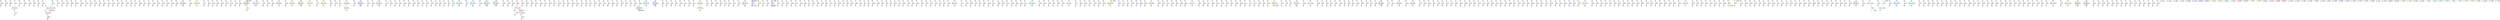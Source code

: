 digraph {
nodesep = 0.5;
node [shape = circle, label = "", height = 0.3];
"0" [style = "filled", fillcolor = "grey"];
"1" [style = "filled", fillcolor = "grey"];
"2" [style = "filled", fillcolor = "grey"];
"3" [style = "filled", fillcolor = "grey"];
"4" [style = "filled", fillcolor = "grey"];
"5" [style = "filled", fillcolor = "grey"];
"6" [style = "filled", fillcolor = "grey"];
"7" [style = "filled", fillcolor = "grey"];
"8" [style = "filled", fillcolor = "grey"];
"9" [style = "filled", fillcolor = "grey"];
"10" [style = "filled", fillcolor = "grey"];
"11" [style = "filled", fillcolor = "grey"];
"12" [style = "filled", fillcolor = "grey"];
"13" [style = "filled", fillcolor = "grey"];
"14" [style = "filled", fillcolor = "grey"];
"15" [style = "filled", fillcolor = "grey"];
"16" [style = "filled", fillcolor = "grey"];
"17" [style = "filled", fillcolor = "grey"];
"18" [style = "filled", fillcolor = "grey"];
"19" [style = "filled", fillcolor = "grey"];
"20" [style = "filled", fillcolor = "grey"];
"21" [style = "filled", fillcolor = "grey"];
"22" [style = "filled", fillcolor = "grey"];
"23" [style = "filled", fillcolor = "grey"];
"24" [style = "filled", fillcolor = "grey"];
"25" [style = "filled", fillcolor = "grey"];
"26" [style = "filled", fillcolor = "grey"];
"27" [style = "filled", fillcolor = "grey"];
"28" [style = "filled", fillcolor = "grey"];
"29" [style = "filled", fillcolor = "grey"];
"30" [style = "filled", fillcolor = "grey"];
"31" [style = "filled", fillcolor = "grey"];
"32" [style = "filled", fillcolor = "grey"];
"33" [style = "filled", fillcolor = "grey"];
"34" [style = "filled", fillcolor = "grey"];
"35" [style = "filled", fillcolor = "grey"];
"36" [style = "filled", fillcolor = "grey"];
"37" [style = "filled", fillcolor = "grey"];
"38" [style = "filled", fillcolor = "grey"];
"39" [style = "filled", fillcolor = "grey"];
"40" [style = "filled", fillcolor = "grey"];
"41" [style = "filled", fillcolor = "grey"];
"42" [style = "filled", fillcolor = "grey"];
"43" [style = "filled", fillcolor = "grey"];
"44" [style = "filled", fillcolor = "grey"];
"45" [style = "filled", fillcolor = "grey"];
"46" [style = "filled", fillcolor = "grey"];
"47" [style = "filled", fillcolor = "grey"];
"48" [style = "filled", fillcolor = "grey"];
"49" [style = "filled", fillcolor = "grey"];
"50" [style = "filled", fillcolor = "grey"];
"51" [style = "filled", fillcolor = "grey"];
"52" [style = "filled", fillcolor = "grey"];
"53" [style = "filled", fillcolor = "grey"];
"54" [style = "filled", fillcolor = "grey"];
"55" [style = "filled", fillcolor = "grey"];
"56" [style = "filled", fillcolor = "grey"];
"57" [style = "filled", fillcolor = "grey"];
"58" [style = "filled", fillcolor = "grey"];
"59" [style = "filled", fillcolor = "grey"];
"60" [style = "filled", fillcolor = "grey"];
"61" [style = "filled", fillcolor = "grey"];
"62" [style = "filled", fillcolor = "grey"];
"63" [style = "filled", fillcolor = "grey"];
"64" [style = "filled", fillcolor = "grey"];
"65" [style = "filled", fillcolor = "grey"];
"66" [style = "filled", fillcolor = "grey"];
"67" [style = "filled", fillcolor = "grey"];
"68" [style = "filled", fillcolor = "grey"];
"69" [style = "filled", fillcolor = "grey"];
"70" [style = "filled", fillcolor = "grey"];
"71" [style = "filled", fillcolor = "grey"];
"72" [style = "filled", fillcolor = "grey"];
"73" [style = "filled", fillcolor = "grey"];
"74" [style = "filled", fillcolor = "grey"];
"75" [style = "filled", fillcolor = "grey"];
"76" [style = "filled", fillcolor = "grey"];
"77" [style = "filled", fillcolor = "grey"];
"78" [style = "filled", fillcolor = "grey"];
"79" [style = "filled", fillcolor = "grey"];
"80" [style = "filled", fillcolor = "grey"];
"81" [style = "filled", fillcolor = "grey"];
"82" [style = "filled", fillcolor = "grey"];
"83" [style = "filled", fillcolor = "grey"];
"84" [style = "filled", fillcolor = "grey"];
"85" [style = "filled", fillcolor = "grey"];
"86" [style = "filled", fillcolor = "grey"];
"87" [style = "filled", fillcolor = "grey"];
"88" [style = "filled", fillcolor = "grey"];
"89" [style = "filled", fillcolor = "grey"];
"90" [style = "filled", fillcolor = "grey"];
"91" [style = "filled", fillcolor = "grey"];
"92" [style = "filled", fillcolor = "grey"];
"93" [style = "filled", fillcolor = "grey"];
"94" [style = "filled", fillcolor = "grey"];
"95" [style = "filled", fillcolor = "grey"];
"96" [style = "filled", fillcolor = "grey"];
"97" [style = "filled", fillcolor = "grey"];
"98" [style = "filled", fillcolor = "grey"];
"99" [style = "filled", fillcolor = "grey"];
"100" [style = "filled", fillcolor = "grey"];
"101" [style = "filled", fillcolor = "grey"];
"102" [style = "filled", fillcolor = "grey"];
"103" [style = "filled", fillcolor = "grey"];
"104" [style = "filled", fillcolor = "grey"];
"105" [style = "filled", fillcolor = "grey"];
"106" [style = "filled", fillcolor = "grey"];
"107" [style = "filled", fillcolor = "grey"];
"108" [style = "filled", fillcolor = "grey"];
"109" [style = "filled", fillcolor = "grey"];
"110" [style = "filled", fillcolor = "grey"];
"111" [style = "filled", fillcolor = "grey"];
"112" [style = "filled", fillcolor = "grey"];
"113" [style = "filled", fillcolor = "grey"];
"114" [style = "filled", fillcolor = "grey"];
"115" [style = "filled", fillcolor = "grey"];
"116" [style = "filled", fillcolor = "grey"];
"117" [style = "filled", fillcolor = "grey"];
"118" [style = "filled", fillcolor = "grey"];
"119" [style = "filled", fillcolor = "grey"];
"120" [style = "filled", fillcolor = "grey"];
"121" [style = "filled", fillcolor = "grey"];
"122" [style = "filled", fillcolor = "grey"];
"123" [style = "filled", fillcolor = "grey"];
"124" [style = "filled", fillcolor = "grey"];
"125" [style = "filled", fillcolor = "grey"];
"126" [style = "filled", fillcolor = "grey"];
"127" [style = "filled", fillcolor = "grey"];
"128" [style = "filled", fillcolor = "grey"];
"129" [style = "filled", fillcolor = "grey"];
"130" [style = "filled", fillcolor = "grey"];
"131" [style = "filled", fillcolor = "grey"];
"132" [style = "filled", fillcolor = "grey"];
"133" [style = "filled", fillcolor = "grey"];
"134" [style = "filled", fillcolor = "grey"];
"135" [style = "filled", fillcolor = "grey"];
"136" [style = "filled", fillcolor = "grey"];
"137" [style = "filled", fillcolor = "grey"];
"138" [style = "filled", fillcolor = "grey"];
"139" [style = "filled", fillcolor = "grey"];
"140" [style = "filled", fillcolor = "grey"];
"141" [style = "filled", fillcolor = "grey"];
"142" [style = "filled", fillcolor = "grey"];
"143" [style = "filled", fillcolor = "grey"];
"144" [style = "filled", fillcolor = "grey"];
"145" [style = "filled", fillcolor = "grey"];
"146" [style = "filled", fillcolor = "grey"];
"147" [style = "filled", fillcolor = "grey"];
"148" [style = "filled", fillcolor = "grey"];
"149" [style = "filled", fillcolor = "grey"];
"150" [style = "filled", fillcolor = "grey"];
"151" [style = "filled", fillcolor = "grey"];
"152" [style = "filled", fillcolor = "grey"];
"153" [style = "filled", fillcolor = "grey"];
"154" [style = "filled", fillcolor = "grey"];
"155" [style = "filled", fillcolor = "grey"];
"156" [style = "filled", fillcolor = "grey"];
"157" [style = "filled", fillcolor = "grey"];
"158" [style = "filled", fillcolor = "grey"];
"159" [style = "filled", fillcolor = "grey"];
"160" [style = "filled", fillcolor = "grey"];
"161" [style = "filled", fillcolor = "grey"];
"162" [style = "filled", fillcolor = "grey"];
"163" [style = "filled", fillcolor = "grey"];
"164" [style = "filled", fillcolor = "grey"];
"165" [style = "filled", fillcolor = "grey"];
"166" [style = "filled", fillcolor = "grey"];
"167" [style = "filled", fillcolor = "grey"];
"168" [style = "filled", fillcolor = "grey"];
"169" [style = "filled", fillcolor = "grey"];
"170" [style = "filled", fillcolor = "grey"];
"171" [style = "filled", fillcolor = "grey"];
"172" [style = "filled", fillcolor = "grey"];
"173" [style = "filled", fillcolor = "grey"];
"174" [style = "filled", fillcolor = "grey"];
"175" [style = "filled", fillcolor = "grey"];
"176" [style = "filled", fillcolor = "grey"];
"177" [style = "filled", fillcolor = "grey"];
"178" [style = "filled", fillcolor = "grey"];
"179" [style = "filled", fillcolor = "grey"];
"180" [style = "filled", fillcolor = "grey"];
"181" [style = "filled", fillcolor = "grey"];
"182" [style = "filled", fillcolor = "grey"];
"183" [style = "filled", fillcolor = "grey"];
"184" [style = "filled", fillcolor = "grey"];
"185" [style = "filled", fillcolor = "grey"];
"186" [style = "filled", fillcolor = "grey"];
"187" [style = "filled", fillcolor = "grey"];
"188" [style = "filled", fillcolor = "grey"];
"189" [style = "filled", fillcolor = "grey"];
"190" [style = "filled", fillcolor = "grey"];
"191" [style = "filled", fillcolor = "grey"];
"192" [style = "filled", fillcolor = "grey"];
"193" [style = "filled", fillcolor = "grey"];
"194" [style = "filled", fillcolor = "grey"];
"195" [style = "filled", fillcolor = "grey"];
"196" [style = "filled", fillcolor = "grey"];
"197" [style = "filled", fillcolor = "grey"];
"198" [style = "filled", fillcolor = "grey"];
"199" [style = "filled", fillcolor = "grey"];
"200" [style = "filled", fillcolor = "grey"];
"201" [style = "filled", fillcolor = "grey"];
"202" [style = "filled", fillcolor = "grey"];
"203" [style = "filled", fillcolor = "grey"];
"204" [style = "filled", fillcolor = "grey"];
"205" [style = "filled", fillcolor = "grey"];
"206" [style = "filled", fillcolor = "grey"];
"207" [style = "filled", fillcolor = "grey"];
"208" [style = "filled", fillcolor = "grey"];
"209" [style = "filled", fillcolor = "grey"];
"210" [style = "filled", fillcolor = "grey"];
"211" [style = "filled", fillcolor = "grey"];
"212" [style = "filled", fillcolor = "grey"];
"213" [style = "filled", fillcolor = "grey"];
"214" [style = "filled", fillcolor = "grey"];
"215" [style = "filled", fillcolor = "grey"];
"216" [style = "filled", fillcolor = "grey"];
"217" [style = "filled", fillcolor = "grey"];
"218" [style = "filled", fillcolor = "grey"];
"219" [style = "filled", fillcolor = "grey"];
"220" [style = "filled", fillcolor = "grey"];
"221" [style = "filled", fillcolor = "grey"];
"222" [style = "filled", fillcolor = "grey"];
"223" [style = "filled", fillcolor = "grey"];
"224" [style = "filled", fillcolor = "grey"];
"225" [style = "filled", fillcolor = "grey"];
"226" [style = "filled", fillcolor = "grey"];
"227" [style = "filled", fillcolor = "grey"];
"228" [style = "filled", fillcolor = "grey"];
"229" [style = "filled", fillcolor = "grey"];
"230" [style = "filled", fillcolor = "grey"];
"231" [style = "filled", fillcolor = "grey"];
"232" [style = "filled", fillcolor = "grey"];
"233" [style = "filled", fillcolor = "grey"];
"234" [style = "filled", fillcolor = "grey"];
"235" [style = "filled", fillcolor = "grey"];
"236" [style = "filled", fillcolor = "grey"];
"237" [style = "filled", fillcolor = "grey"];
"238" [style = "filled", fillcolor = "grey"];
"239" [style = "filled", fillcolor = "grey"];
"240" [style = "filled", fillcolor = "grey"];
"241" [style = "filled", fillcolor = "grey"];
"242" [style = "filled", fillcolor = "grey"];
"243" [style = "filled", fillcolor = "grey"];
"244" [style = "filled", fillcolor = "grey"];
"245" [style = "filled", fillcolor = "grey"];
"246" [style = "filled", fillcolor = "grey"];
"247" [style = "filled", fillcolor = "grey"];
"248" [style = "filled", fillcolor = "grey"];
"249" [style = "filled", fillcolor = "grey"];
"250" [style = "filled", fillcolor = "grey"];
"251" [style = "filled", fillcolor = "grey"];
"252" [style = "filled", fillcolor = "grey"];
"253" [style = "filled", fillcolor = "grey"];
"254" [style = "filled", fillcolor = "grey"];
"255" [style = "filled", fillcolor = "grey"];
"256" [style = "filled", fillcolor = "grey"];
"257" [style = "filled", fillcolor = "grey"];
"258" [style = "filled", fillcolor = "grey"];
"259" [style = "filled", fillcolor = "grey"];
"260" [style = "filled", fillcolor = "grey"];
"261" [style = "filled", fillcolor = "grey"];
"262" [style = "filled", fillcolor = "grey"];
"263" [style = "filled", fillcolor = "grey"];
"264" [style = "filled", fillcolor = "grey"];
"265" [style = "filled", fillcolor = "grey"];
"266" [style = "filled", fillcolor = "grey"];
"267" [style = "filled", fillcolor = "grey"];
"268" [style = "filled", fillcolor = "grey"];
"269" [style = "filled", fillcolor = "grey"];
"270" [style = "filled", fillcolor = "grey"];
"271" [style = "filled", fillcolor = "grey"];
"272" [style = "filled", fillcolor = "grey"];
"273" [style = "filled", fillcolor = "grey"];
"274" [style = "filled", fillcolor = "grey"];
"275" [style = "filled", fillcolor = "grey"];
"276" [style = "filled", fillcolor = "grey"];
"277" [style = "filled", fillcolor = "grey"];
"278" [style = "filled", fillcolor = "grey"];
"279" [style = "filled", fillcolor = "grey"];
"280" [style = "filled", fillcolor = "grey"];
"281" [style = "filled", fillcolor = "grey"];
"282" [style = "filled", fillcolor = "grey"];
"283" [style = "filled", fillcolor = "grey"];
"284" [style = "filled", fillcolor = "grey"];
"285" [style = "filled", fillcolor = "grey"];
"286" [style = "filled", fillcolor = "grey"];
"287" [style = "filled", fillcolor = "grey"];
"288" [style = "filled", fillcolor = "grey"];
"289" [style = "filled", fillcolor = "grey"];
"290" [style = "filled", fillcolor = "grey"];
"291" [style = "filled", fillcolor = "grey"];
"292" [style = "filled", fillcolor = "grey"];
"293" [style = "filled", fillcolor = "grey"];
"294" [style = "filled", fillcolor = "grey"];
"295" [style = "filled", fillcolor = "grey"];
"296" [style = "filled", fillcolor = "grey"];
"297" [style = "filled", fillcolor = "grey"];
"298" [style = "filled", fillcolor = "grey"];
"299" [style = "filled", fillcolor = "grey"];
"300" [style = "filled", fillcolor = "grey"];
"301" [style = "filled", fillcolor = "grey"];
"302" [style = "filled", fillcolor = "grey"];
"303" [style = "filled", fillcolor = "grey"];
"304" [style = "filled", fillcolor = "grey"];
"305" [style = "filled", fillcolor = "grey"];
"306" [style = "filled", fillcolor = "grey"];
"307" [style = "filled", fillcolor = "grey"];
"308" [style = "filled", fillcolor = "grey"];
"309" [style = "filled", fillcolor = "grey"];
"310" [style = "filled", fillcolor = "grey"];
"311" [style = "filled", fillcolor = "grey"];
"312" [style = "filled", fillcolor = "grey"];
"313" [style = "filled", fillcolor = "grey"];
"314" [style = "filled", fillcolor = "grey"];
"315" [style = "filled", fillcolor = "grey"];
"316" [style = "filled", fillcolor = "grey"];
"317" [style = "filled", fillcolor = "grey"];
"318" [style = "filled", fillcolor = "grey"];
"319" [style = "filled", fillcolor = "grey"];
"320" [style = "filled", fillcolor = "grey"];
"321" [style = "filled", fillcolor = "grey"];
"322" [style = "filled", fillcolor = "grey"];
"323" [style = "filled", fillcolor = "grey"];
"324" [style = "filled", fillcolor = "grey"];
"325" [style = "filled", fillcolor = "grey"];
"326" [style = "filled", fillcolor = "grey"];
"327" [style = "filled", fillcolor = "grey"];
"328" [style = "filled", fillcolor = "grey"];
"329" [style = "filled", fillcolor = "grey"];
"330" [style = "filled", fillcolor = "grey"];
"331" [style = "filled", fillcolor = "grey"];
"332" [style = "filled", fillcolor = "grey"];
"333" [style = "filled", fillcolor = "grey"];
"334" [style = "filled", fillcolor = "grey"];
"335" [style = "filled", fillcolor = "grey"];
"336" [style = "filled", fillcolor = "grey"];
"337" [style = "filled", fillcolor = "grey"];
"338" [style = "filled", fillcolor = "grey"];
"339" [style = "filled", fillcolor = "grey"];
"340" [style = "filled", fillcolor = "grey"];
"341" [style = "filled", fillcolor = "grey"];
"342" [style = "filled", fillcolor = "grey"];
"343" [style = "filled", fillcolor = "grey"];
"344" [style = "filled", fillcolor = "grey"];
"345" [style = "filled", fillcolor = "grey"];
"346" [style = "filled", fillcolor = "grey"];
"347" [style = "filled", fillcolor = "grey"];
"348" [style = "filled", fillcolor = "grey"];
"349" [style = "filled", fillcolor = "grey"];
"350" [style = "filled", fillcolor = "grey"];
"351" [style = "filled", fillcolor = "grey"];
"352" [style = "filled", fillcolor = "grey"];
"353" [style = "filled", fillcolor = "grey"];
"354" [style = "filled", fillcolor = "grey"];
"355" [style = "filled", fillcolor = "grey"];
"356" [style = "filled", fillcolor = "grey"];
"357" [style = "filled", fillcolor = "grey"];
"358" [style = "filled", fillcolor = "grey"];
"359" [style = "filled", fillcolor = "grey"];
"360" [style = "filled", fillcolor = "grey"];
"361" [style = "filled", fillcolor = "grey"];
"362" [style = "filled", fillcolor = "grey"];
"363" [style = "filled", fillcolor = "grey"];
"364" [style = "filled", fillcolor = "grey"];
"365" [style = "filled", fillcolor = "grey"];
"366" [style = "filled", fillcolor = "grey"];
"367" [style = "filled", fillcolor = "grey"];
"368" [style = "filled", fillcolor = "grey"];
"369" [style = "filled", fillcolor = "grey"];
"370" [style = "filled", fillcolor = "grey"];
"371" [style = "filled", fillcolor = "grey"];
"372" [style = "filled", fillcolor = "grey"];
"373" [style = "filled", fillcolor = "grey"];
"374" [style = "filled", fillcolor = "grey"];
"375" [style = "filled", fillcolor = "grey"];
"376" [style = "filled", fillcolor = "grey"];
"377" [style = "filled", fillcolor = "grey"];
"378" [style = "filled", fillcolor = "grey"];
"379" [style = "filled", fillcolor = "grey"];
"380" [style = "filled", fillcolor = "grey"];
"381" [style = "filled", fillcolor = "grey"];
"382" [style = "filled", fillcolor = "grey"];
"383" [style = "filled", fillcolor = "grey"];
"384" [style = "filled", fillcolor = "grey"];
"385" [style = "filled", fillcolor = "grey"];
"386" [style = "filled", fillcolor = "grey"];
"387" [style = "filled", fillcolor = "grey"];
"388" [style = "filled", fillcolor = "grey"];
"389" [style = "filled", fillcolor = "grey"];
"390" [style = "filled", fillcolor = "grey"];
"391" [style = "filled", fillcolor = "grey"];
"392" [style = "filled", fillcolor = "grey"];
"393" [style = "filled", fillcolor = "grey"];
"394" [style = "filled", fillcolor = "grey"];
"395" [style = "filled", fillcolor = "grey"];
"396" [style = "filled", fillcolor = "grey"];
"397" [style = "filled", fillcolor = "grey"];
"398" [style = "filled", fillcolor = "grey"];
"399" [style = "filled", fillcolor = "grey"];
"400" [style = "filled", fillcolor = "grey"];
"401" [style = "filled", fillcolor = "grey"];
"402" [style = "filled", fillcolor = "grey"];
"403" [style = "filled", fillcolor = "grey"];
"404" [style = "filled", fillcolor = "grey"];
"405" [style = "filled", fillcolor = "grey"];
"406" [style = "filled", fillcolor = "grey"];
"407" [style = "filled", fillcolor = "grey"];
"408" [style = "filled", fillcolor = "grey"];
"409" [style = "filled", fillcolor = "grey"];
"410" [style = "filled", fillcolor = "grey"];
"411" [style = "filled", fillcolor = "grey"];
"412" [style = "filled", fillcolor = "grey"];
"413" [style = "filled", fillcolor = "grey"];
"414" [style = "filled", fillcolor = "grey"];
"415" [style = "filled", fillcolor = "grey"];
"416" [style = "filled", fillcolor = "grey"];
"417" [style = "filled", fillcolor = "grey"];
"418" [style = "filled", fillcolor = "grey"];
"419" [style = "filled", fillcolor = "grey"];
"420" [style = "filled", fillcolor = "grey"];
"421" [style = "filled", fillcolor = "grey"];
"422" [style = "filled", fillcolor = "grey"];
"423" [style = "filled", fillcolor = "grey"];
"424" [style = "filled", fillcolor = "grey"];
"425" [style = "filled", fillcolor = "grey"];
"426" [style = "filled", fillcolor = "grey"];
"427" [style = "filled", fillcolor = "grey"];
"428" [style = "filled", fillcolor = "grey"];
"429" [style = "filled", fillcolor = "grey"];
"430" [style = "filled", fillcolor = "grey"];
"431" [style = "filled", fillcolor = "grey"];
"432" [style = "filled", fillcolor = "grey"];
"433" [style = "filled", fillcolor = "grey"];
"434" [style = "filled", fillcolor = "grey"];
"435" [style = "filled", fillcolor = "grey"];
"436" [style = "filled", fillcolor = "grey"];
"437" [style = "filled", fillcolor = "grey"];
"438" [style = "filled", fillcolor = "grey"];
"439" [style = "filled", fillcolor = "grey"];
"440" [style = "filled", fillcolor = "grey"];
"441" [style = "filled", fillcolor = "grey"];
"442" [style = "filled", fillcolor = "grey"];
"443" [style = "filled", fillcolor = "grey"];
"444" [style = "filled", fillcolor = "grey"];
"445" [style = "filled", fillcolor = "grey"];
"446" [style = "filled", fillcolor = "grey"];
"447" [style = "filled", fillcolor = "grey"];
"448" [style = "filled", fillcolor = "grey"];
"449" [style = "filled", fillcolor = "grey"];
"450" [style = "filled", fillcolor = "grey"];
"451" [style = "filled", fillcolor = "grey"];
"452" [style = "filled", fillcolor = "grey"];
"453" [style = "filled", fillcolor = "grey"];
"454" [style = "filled", fillcolor = "grey"];
"455" [style = "filled", fillcolor = "grey"];
"456" [style = "filled", fillcolor = "grey"];
"457" [style = "filled", fillcolor = "grey"];
"458" [style = "filled", fillcolor = "grey"];
"459" [style = "filled", fillcolor = "grey"];
"460" [style = "filled", fillcolor = "grey"];
"461" [style = "filled", fillcolor = "grey"];
"462" [style = "filled", fillcolor = "grey"];
"463" [style = "filled", fillcolor = "grey"];
"464" [style = "filled", fillcolor = "grey"];
"465" [style = "filled", fillcolor = "grey"];
"466" [style = "filled", fillcolor = "grey"];
"467" [style = "filled", fillcolor = "grey"];
"468" [style = "filled", fillcolor = "grey"];
"469" [style = "filled", fillcolor = "grey"];
"470" [style = "filled", fillcolor = "grey"];
"471" [style = "filled", fillcolor = "grey"];
"472" [style = "filled", fillcolor = "grey"];
"473" [style = "filled", fillcolor = "grey"];
"474" [style = "filled", fillcolor = "grey"];
"475" [style = "filled", fillcolor = "grey"];
"476" [style = "filled", fillcolor = "grey"];
"477" [style = "filled", fillcolor = "grey"];
"478" [style = "filled", fillcolor = "grey"];
"479" [style = "filled", fillcolor = "grey"];
"480" [style = "filled", fillcolor = "grey"];
"481" [style = "filled", fillcolor = "grey"];
"482" [style = "filled", fillcolor = "grey"];
"483" [style = "filled", fillcolor = "grey"];
"484" [style = "filled", fillcolor = "grey"];
"485" [style = "filled", fillcolor = "grey"];
"486" [style = "filled", fillcolor = "grey"];
"487" [style = "filled", fillcolor = "grey"];
"488" [style = "filled", fillcolor = "grey"];
"489" [style = "filled", fillcolor = "grey"];
"490" [style = "filled", fillcolor = "grey"];
"491" [style = "filled", fillcolor = "grey"];
"492" [style = "filled", fillcolor = "grey"];
"493" [style = "filled", fillcolor = "grey"];
"494" [style = "filled", fillcolor = "grey"];
"495" [style = "filled", fillcolor = "grey"];
"496" [style = "filled", fillcolor = "grey"];
"497" [style = "filled", fillcolor = "grey"];
"498" [style = "filled", fillcolor = "grey"];
"499" [style = "filled", fillcolor = "grey"];
"500" [style = "filled", fillcolor = "grey"];
"501" [style = "filled", fillcolor = "grey"];
"502" [style = "filled", fillcolor = "grey"];
"503" [style = "filled", fillcolor = "grey"];
"504" [style = "filled", fillcolor = "grey"];
"505" [style = "filled", fillcolor = "grey"];
"506" [style = "filled", fillcolor = "grey"];
"507" [style = "filled", fillcolor = "grey"];
"508" [style = "filled", fillcolor = "grey"];
"509" [style = "filled", fillcolor = "grey"];
"510" [style = "filled", fillcolor = "grey"];
"511" [style = "filled", fillcolor = "grey"];
"512" [style = "filled", fillcolor = "grey"];
"513" [style = "filled", fillcolor = "grey"];
"514" [style = "filled", fillcolor = "grey"];
"515" [style = "filled", fillcolor = "grey"];
"516" [style = "filled", fillcolor = "grey"];
"517" [style = "filled", fillcolor = "grey"];
"518" [style = "filled", fillcolor = "grey"];
"519" [style = "filled", fillcolor = "grey"];
"520" [style = "filled", fillcolor = "grey"];
"521" [style = "filled", fillcolor = "grey"];
"522" [style = "filled", fillcolor = "grey"];
"523" [style = "filled", fillcolor = "grey"];
"524" [style = "filled", fillcolor = "grey"];
"525" [style = "filled", fillcolor = "grey"];
"526" [style = "filled", fillcolor = "grey"];
"527" [style = "filled", fillcolor = "grey"];
"528" [style = "filled", fillcolor = "grey"];
"529" [style = "filled", fillcolor = "grey"];
"530" [style = "filled", fillcolor = "grey"];
"531" [style = "filled", fillcolor = "grey"];
"532" [style = "filled", fillcolor = "grey"];
"533" [style = "filled", fillcolor = "grey"];
"534" [style = "filled", fillcolor = "grey"];
"535" [style = "filled", fillcolor = "grey"];
"536" [style = "filled", fillcolor = "grey"];
"537" [style = "filled", fillcolor = "grey"];
"538" [style = "filled", fillcolor = "grey"];
"539" [style = "filled", fillcolor = "grey"];
"540" [style = "filled", fillcolor = "grey"];
"541" [style = "filled", fillcolor = "grey"];
"542" [style = "filled", fillcolor = "grey"];
"543" [style = "filled", fillcolor = "grey"];
"544" [style = "filled", fillcolor = "grey"];
"545" [style = "filled", fillcolor = "grey"];
"546" [style = "filled", fillcolor = "grey"];
"547" [style = "filled", fillcolor = "grey"];
"548" [style = "filled", fillcolor = "grey"];
"549" [style = "filled", fillcolor = "grey"];
"550" [style = "filled", fillcolor = "grey"];
"551" [style = "filled", fillcolor = "grey"];
"552" [style = "filled", fillcolor = "grey"];
"553" [style = "filled", fillcolor = "grey"];
"554" [style = "filled", fillcolor = "grey"];
"555" [style = "filled", fillcolor = "grey"];
"556" [style = "filled", fillcolor = "grey"];
"557" [style = "filled", fillcolor = "grey"];
"558" [style = "filled", fillcolor = "grey"];
"559" [style = "filled", fillcolor = "grey"];
"560" [style = "filled", fillcolor = "grey"];
"561" [style = "filled", fillcolor = "grey"];
"562" [style = "filled", fillcolor = "grey"];
"563" [style = "filled", fillcolor = "grey"];
"564" [style = "filled", fillcolor = "grey"];
"565" [style = "filled", fillcolor = "grey"];
"566" [style = "filled", fillcolor = "grey"];
"567" [style = "filled", fillcolor = "grey"];
"568" [style = "filled", fillcolor = "grey"];
"569" [style = "filled", fillcolor = "grey"];
"570" [style = "filled", fillcolor = "grey"];
"571" [style = "filled", fillcolor = "grey"];
"572" [style = "filled", fillcolor = "grey"];
"573" [style = "filled", fillcolor = "grey"];
"574" [style = "filled", fillcolor = "grey"];
"575" [style = "filled", fillcolor = "grey"];
"576" [style = "filled", fillcolor = "grey"];
"577" [style = "filled", fillcolor = "grey"];
"578" [style = "filled", fillcolor = "grey"];
"579" [style = "filled", fillcolor = "grey"];
"580" [style = "filled", fillcolor = "grey"];
"581" [style = "filled", fillcolor = "grey"];
"582" [style = "filled", fillcolor = "grey"];
"583" [style = "filled", fillcolor = "grey"];
"584" [style = "filled", fillcolor = "grey"];
"585" [style = "filled", fillcolor = "grey"];
"586" [style = "filled", fillcolor = "grey"];
"587" [style = "filled", fillcolor = "grey"];
"588" [style = "filled", fillcolor = "grey"];
"589" [style = "filled", fillcolor = "grey"];
"590" [style = "filled", fillcolor = "grey"];
"591" [style = "filled", fillcolor = "grey"];
"592" [style = "filled", fillcolor = "grey"];
"593" [style = "filled", fillcolor = "grey"];
"594" [style = "filled", fillcolor = "grey"];
"595" [style = "filled", fillcolor = "grey"];
"596" [style = "filled", fillcolor = "grey"];
"597" [style = "filled", fillcolor = "grey"];
"598" [style = "filled", fillcolor = "grey"];
"599" [style = "filled", fillcolor = "grey"];
"600" [style = "filled", fillcolor = "grey"];
"601" [style = "filled", fillcolor = "grey"];
"602" [style = "filled", fillcolor = "grey"];
"603" [style = "filled", fillcolor = "grey"];
"604" [style = "filled", fillcolor = "grey"];
"605" [style = "filled", fillcolor = "grey"];
"606" [style = "filled", fillcolor = "grey"];
"607" [style = "filled", fillcolor = "grey"];
"608" [style = "filled", fillcolor = "grey"];
"609" [style = "filled", fillcolor = "grey"];
"610" [style = "filled", fillcolor = "grey"];
"611" [style = "filled", fillcolor = "grey"];
"612" [style = "filled", fillcolor = "grey"];
"613" [style = "filled", fillcolor = "grey"];
"614" [style = "filled", fillcolor = "grey"];
"615" [style = "filled", fillcolor = "grey"];
"616" [style = "filled", fillcolor = "grey"];
"617" [style = "filled", fillcolor = "grey"];
"618" [style = "filled", fillcolor = "grey"];
"619" [style = "filled", fillcolor = "grey"];
"620" [style = "filled", fillcolor = "grey"];
"621" [style = "filled", fillcolor = "grey"];
"622" [style = "filled", fillcolor = "grey"];
"623" [style = "filled", fillcolor = "grey"];
"624" [style = "filled", fillcolor = "grey"];
"625" [style = "filled", fillcolor = "grey"];
"626" [style = "filled", fillcolor = "grey"];
"627" [style = "filled", fillcolor = "grey"];
"628" [style = "filled", fillcolor = "grey"];
"629" [style = "filled", fillcolor = "grey"];
"630" [style = "filled", fillcolor = "grey"];
"631" [style = "filled", fillcolor = "grey"];
"632" [style = "filled", fillcolor = "grey"];
"633" [style = "filled", fillcolor = "grey"];
"634" [style = "filled", fillcolor = "grey"];
"635" [style = "filled", fillcolor = "grey"];
"636" [style = "filled", fillcolor = "grey"];
"637" [style = "filled", fillcolor = "grey"];
"638" [style = "filled", fillcolor = "grey"];
"639" [style = "filled", fillcolor = "grey"];
"640" [style = "filled", fillcolor = "grey"];
"641" [style = "filled", fillcolor = "grey"];
"642" [style = "filled", fillcolor = "grey"];
"643" [style = "filled", fillcolor = "grey"];
"644" [style = "filled", fillcolor = "grey"];
"645" [style = "filled", fillcolor = "grey"];
"646" [style = "filled", fillcolor = "grey"];
"647" [style = "filled", fillcolor = "grey"];
"648" [style = "filled", fillcolor = "grey"];
"649" [style = "filled", fillcolor = "grey"];
"650" [style = "filled", fillcolor = "grey"];
"651" [style = "filled", fillcolor = "grey"];
"652" [style = "filled", fillcolor = "grey"];
"653" [style = "filled", fillcolor = "grey"];
"654" [style = "filled", fillcolor = "grey"];
"655" [style = "filled", fillcolor = "grey"];
"656" [style = "filled", fillcolor = "grey"];
"657" [style = "filled", fillcolor = "grey"];
"658" [style = "filled", fillcolor = "grey"];
"659" [style = "filled", fillcolor = "grey"];
"660" [style = "filled", fillcolor = "grey"];
"661" [style = "filled", fillcolor = "grey"];
"662" [style = "filled", fillcolor = "grey"];
"663" [style = "filled", fillcolor = "grey"];
"664" [style = "filled", fillcolor = "grey"];
"665" [style = "filled", fillcolor = "grey"];
"666" [style = "filled", fillcolor = "grey"];
"667" [style = "filled", fillcolor = "grey"];
"668" [style = "filled", fillcolor = "grey"];
"669" [style = "filled", fillcolor = "grey"];
"670" [style = "filled", fillcolor = "grey"];
"671" [style = "filled", fillcolor = "grey"];
"672" [style = "filled", fillcolor = "grey"];
"673" [style = "filled", fillcolor = "grey"];
"674" [style = "filled", fillcolor = "grey"];
"675" [style = "filled", fillcolor = "grey"];
"676" [style = "filled", fillcolor = "grey"];
"677" [style = "filled", fillcolor = "grey"];
"678" [style = "filled", fillcolor = "grey"];
"679" [style = "filled", fillcolor = "grey"];
"680" [style = "filled", fillcolor = "grey"];
"681" [style = "filled", fillcolor = "grey"];
"682" [style = "filled", fillcolor = "grey"];
"683" [style = "filled", fillcolor = "grey"];
"684" [style = "filled", fillcolor = "grey"];
"685" [style = "filled", fillcolor = "grey"];
"686" [style = "filled", fillcolor = "grey"];
"687" [style = "filled", fillcolor = "grey"];
"688" [style = "filled", fillcolor = "grey"];
"689" [style = "filled", fillcolor = "grey"];
"690" [style = "filled", fillcolor = "grey"];
"691" [style = "filled", fillcolor = "grey"];
"692" [style = "filled", fillcolor = "grey"];
"693" [style = "filled", fillcolor = "grey"];
"694" [style = "filled", fillcolor = "grey"];
"695" [style = "filled", fillcolor = "grey"];
"696" [style = "filled", fillcolor = "grey"];
"697" [style = "filled", fillcolor = "grey"];
"698" [style = "filled", fillcolor = "grey"];
"699" [style = "filled", fillcolor = "grey"];
"700" [style = "filled", fillcolor = "grey"];
"701" [style = "filled", fillcolor = "grey"];
"702" [style = "filled", fillcolor = "grey"];
"703" [style = "filled", fillcolor = "grey"];
"704" [style = "filled", fillcolor = "grey"];
"705" [style = "filled", fillcolor = "grey"];
"706" [style = "filled", fillcolor = "grey"];
"707" [style = "filled", fillcolor = "grey"];
"708" [style = "filled", fillcolor = "grey"];
"709" [style = "filled", fillcolor = "grey"];
"710" [style = "filled", fillcolor = "grey"];
"711" [style = "filled", fillcolor = "grey"];
"712" [style = "filled", fillcolor = "grey"];
"713" [style = "filled", fillcolor = "grey"];
"714" [style = "filled", fillcolor = "grey"];
"715" [style = "filled", fillcolor = "grey"];
"716" [style = "filled", fillcolor = "grey"];
"717" [style = "filled", fillcolor = "grey"];
"718" [style = "filled", fillcolor = "grey"];
"719" [style = "filled", fillcolor = "grey"];
"720" [style = "filled", fillcolor = "grey"];
"721" [style = "filled", fillcolor = "grey"];
"722" [style = "filled", fillcolor = "grey"];
"723" [style = "filled", fillcolor = "grey"];
"724" [style = "filled", fillcolor = "grey"];
"725" [style = "filled", fillcolor = "grey"];
"726" [style = "filled", fillcolor = "grey"];
"727" [style = "filled", fillcolor = "grey"];
"728" [style = "filled", fillcolor = "grey"];
"729" [style = "filled", fillcolor = "grey"];
"730" [style = "filled", fillcolor = "grey"];
"731" [style = "filled", fillcolor = "grey"];
"732" [style = "filled", fillcolor = "grey"];
"733" [style = "filled", fillcolor = "grey"];
"734" [style = "filled", fillcolor = "grey"];
"735" [style = "filled", fillcolor = "grey"];
"736" [style = "filled", fillcolor = "grey"];
"737" [style = "filled", fillcolor = "grey"];
"738" [style = "filled", fillcolor = "grey"];
"739" [style = "filled", fillcolor = "grey"];
"740" [style = "filled", fillcolor = "grey"];
"741" [style = "filled", fillcolor = "grey"];
"742" [style = "filled", fillcolor = "grey"];
"743" [style = "filled", fillcolor = "grey"];
"744" [style = "filled", fillcolor = "grey"];
"745" [style = "filled", fillcolor = "grey"];
"746" [style = "filled", fillcolor = "grey"];
"747" [style = "filled", fillcolor = "grey"];
"748" [style = "filled", fillcolor = "grey"];
"749" [style = "filled", fillcolor = "grey"];
"750" [style = "filled", fillcolor = "grey"];
"751" [style = "filled", fillcolor = "grey"];
"752" [style = "filled", fillcolor = "grey"];
"753" [style = "filled", fillcolor = "grey"];
"754" [style = "filled", fillcolor = "grey"];
"755" [style = "filled", fillcolor = "grey"];
"756" [style = "filled", fillcolor = "grey"];
"757" [style = "filled", fillcolor = "grey"];
"758" [style = "filled", fillcolor = "grey"];
"759" [style = "filled", fillcolor = "grey"];
"760" [style = "filled", fillcolor = "grey"];
"761" [style = "filled", fillcolor = "grey"];
"762" [style = "filled", fillcolor = "grey"];
"763" [style = "filled", fillcolor = "grey"];
"764" [style = "filled", fillcolor = "grey"];
"765" [style = "filled", fillcolor = "grey"];
"766" [style = "filled", fillcolor = "grey"];
"767" [style = "filled", fillcolor = "grey"];
"768" [style = "filled", fillcolor = "grey"];
"769" [style = "filled", fillcolor = "grey"];
"770" [style = "filled", fillcolor = "grey"];
"771" [style = "filled", fillcolor = "grey"];
"772" [style = "filled", fillcolor = "grey"];
"773" [style = "filled", fillcolor = "grey"];
"774" [style = "filled", fillcolor = "grey"];
"775" [style = "filled", fillcolor = "grey"];
"776" [style = "filled", fillcolor = "grey"];
"777" [style = "filled", fillcolor = "grey"];
"778" [style = "filled", fillcolor = "grey"];
"779" [style = "filled", fillcolor = "grey"];
"780" [style = "filled", fillcolor = "grey"];
"781" [style = "filled", fillcolor = "grey"];
"782" [style = "filled", fillcolor = "grey"];
"783" [style = "filled", fillcolor = "grey"];
"784" [style = "filled", fillcolor = "grey"];
"785" [style = "filled", fillcolor = "grey"];
"786" [style = "filled", fillcolor = "grey"];
"787" [style = "filled", fillcolor = "grey"];
"788" [style = "filled", fillcolor = "grey"];
"789" [style = "filled", fillcolor = "grey"];
"790" [style = "filled", fillcolor = "grey"];
"791" [style = "filled", fillcolor = "grey"];
"792" [style = "filled", fillcolor = "grey"];
"793" [style = "filled", fillcolor = "grey"];
"794" [style = "filled", fillcolor = "grey"];
"795" [style = "filled", fillcolor = "grey"];
"796" [style = "filled", fillcolor = "grey"];
"797" [style = "filled", fillcolor = "grey"];
"798" [style = "filled", fillcolor = "grey"];
"799" [style = "filled", fillcolor = "grey"];
"800" [style = "filled", fillcolor = "grey"];
"801" [style = "filled", fillcolor = "grey"];
"802" [style = "filled", fillcolor = "grey"];
"803" [style = "filled", fillcolor = "grey"];
"804" [style = "filled", fillcolor = "grey"];
"805" [style = "filled", fillcolor = "grey"];
"806" [style = "filled", fillcolor = "grey"];
"807" [style = "filled", fillcolor = "grey"];
"808" [style = "filled", fillcolor = "grey"];
"809" [style = "filled", fillcolor = "grey"];
"810" [style = "filled", fillcolor = "grey"];
"811" [style = "filled", fillcolor = "grey"];
"812" [style = "filled", fillcolor = "grey"];
"813" [style = "filled", fillcolor = "grey"];
"814" [style = "filled", fillcolor = "grey"];
"815" [style = "filled", fillcolor = "grey"];
"816" [style = "filled", fillcolor = "grey"];
"817" [style = "filled", fillcolor = "grey"];
"818" [style = "filled", fillcolor = "grey"];
"819" [style = "filled", fillcolor = "grey"];
"820" [style = "filled", fillcolor = "grey"];
"821" [style = "filled", fillcolor = "grey"];
"822" [style = "filled", fillcolor = "grey"];
"823" [style = "filled", fillcolor = "grey"];
"824" [style = "filled", fillcolor = "grey"];
"825" [style = "filled", fillcolor = "grey"];
"826" [style = "filled", fillcolor = "grey"];
"827" [style = "filled", fillcolor = "grey"];
"828" [style = "filled", fillcolor = "grey"];
"829" [style = "filled", fillcolor = "grey"];
"830" [style = "filled", fillcolor = "grey"];
"831" [style = "filled", fillcolor = "grey"];
"832" [style = "filled", fillcolor = "grey"];
"833" [style = "filled", fillcolor = "grey"];
"834" [style = "filled", fillcolor = "grey"];
"835" [style = "filled", fillcolor = "grey"];
"836" [style = "filled", fillcolor = "grey"];
"837" [style = "filled", fillcolor = "grey"];
"838" [style = "filled", fillcolor = "grey"];
"839" [style = "filled", fillcolor = "grey"];
"840" [style = "filled", fillcolor = "grey"];
"841" [style = "filled", fillcolor = "grey"];
"842" [style = "filled", fillcolor = "grey"];
"843" [style = "filled", fillcolor = "grey"];
"844" [style = "filled", fillcolor = "grey"];
"845" [style = "filled", fillcolor = "grey"];
"846" [style = "filled", fillcolor = "grey"];
"847" [style = "filled", fillcolor = "grey"];
"848" [style = "filled", fillcolor = "grey"];
"849" [style = "filled", fillcolor = "grey"];
"850" [style = "filled", fillcolor = "grey"];
"851" [style = "filled", fillcolor = "grey"];
"852" [style = "filled", fillcolor = "grey"];
"853" [style = "filled", fillcolor = "grey"];
"854" [style = "filled", fillcolor = "grey"];
"855" [style = "filled", fillcolor = "grey"];
"856" [style = "filled", fillcolor = "grey"];
"857" [style = "filled", fillcolor = "grey"];
"858" [style = "filled", fillcolor = "grey"];
"859" [style = "filled", fillcolor = "grey"];
"860" [style = "filled", fillcolor = "grey"];
"861" [style = "filled", fillcolor = "grey"];
"443" -> "261" [label = "id 1\l2.4k 3x", color = "black"] ;
"332" -> "392" [label = "id -1\l2.4k 3x", color = "black"] ;
"90" -> "265" [label = "id 2\l41k 4x", color = "black"] ;
"319" -> "409" [label = "id -2\l41k 4x", color = "black"] ;
"114" -> "176" [label = "id 3\l5k 24x", color = "black"] ;
"351" -> "367" [label = "id -3\l5k 24x", color = "black"] ;
"376" -> "302" [label = "id 4\l2.5k 8x", color = "black"] ;
"283" -> "340" [label = "id -4\l2.5k 8x", color = "black"] ;
"588" -> "425" [label = "id 5\l15k 25x", color = "black"] ;
"427" -> "363" [label = "id -5\l15k 25x", color = "black"] ;
"862" -> "862" [label = "id 6\l36k 14x", color = "black"] ;
"863" -> "863" [label = "id -6\l36k 14x", color = "black"] ;
"287" -> "343" [label = "id 7\l2.9k 11x", color = "black"] ;
"277" -> "366" [label = "id -7\l2.9k 11x", color = "black"] ;
"400" -> "488" [label = "id 8\l5k 3x", color = "black"] ;
"216" -> "491" [label = "id -8\l5k 3x", color = "black"] ;
"215" -> "373" [label = "id 9\l8k 3x", color = "black"] ;
"321" -> "495" [label = "id -9\l8k 3x", color = "black"] ;
"291" -> "422" [label = "id 10\l1.1k 8x", color = "black"] ;
"558" -> "840" [label = "id -10\l1.1k 8x", color = "black"] ;
"360" -> "154" [label = "id 11\l11k 5x", color = "black"] ;
"379" -> "151" [label = "id -11\l11k 5x", color = "black"] ;
"297" -> "143" [label = "id 12\l12k 3x", color = "black"] ;
"281" -> "137" [label = "id -12\l12k 3x", color = "black"] ;
"374" -> "135" [label = "id 13\l2.6k 4x", color = "black"] ;
"78" -> "133" [label = "id -13\l2.6k 4x", color = "black"] ;
"301" -> "617" [label = "id 14\l11k 2x", color = "aquamarine1" , penwidth = 3] ;
"339" -> "618" [label = "id -14\l11k 2x", color = "aquamarine1" , penwidth = 3] ;
"301" -> "617" [label = "id 15\l12k 1x", color = "aquamarine1" , penwidth = 3] ;
"339" -> "618" [label = "id -15\l12k 1x", color = "aquamarine1" , penwidth = 3] ;
"355" -> "270" [label = "id 16\l43k 6x", color = "black"] ;
"345" -> "333" [label = "id -16\l43k 6x", color = "black"] ;
"382" -> "384" [label = "id 17\l10k 7x", color = "black"] ;
"396" -> "368" [label = "id -17\l10k 7x", color = "black"] ;
"317" -> "251" [label = "id 18\l3.9k 28x", color = "black"] ;
"248" -> "245" [label = "id -18\l3.9k 28x", color = "black"] ;
"242" -> "238" [label = "id 19\l7k 4x", color = "black"] ;
"233" -> "231" [label = "id -19\l7k 4x", color = "black"] ;
"225" -> "274" [label = "id 20\l8k 3x", color = "black"] ;
"258" -> "263" [label = "id -20\l8k 3x", color = "black"] ;
"13" -> "329" [label = "id 21\l56k 6x", color = "black"] ;
"444" -> "209" [label = "id -21\l56k 6x", color = "black"] ;
"75" -> "206" [label = "id 22\l2.9k 2x", color = "darkorchid" , penwidth = 3] ;
"200" -> "196" [label = "id -22\l2.9k 2x", color = "darkorchid" , penwidth = 3] ;
"75" -> "206" [label = "id 23\l0.5k 1x", color = "darkorchid" , penwidth = 3] ;
"200" -> "196" [label = "id -23\l0.5k 1x", color = "darkorchid" , penwidth = 3] ;
"864" -> "864" [label = "id 24\l33k 3x", color = "black"] ;
"865" -> "865" [label = "id -24\l33k 3x", color = "black"] ;
"478" -> "481" [label = "id 25\l13k 4x", color = "black"] ;
"378" -> "485" [label = "id -25\l13k 4x", color = "black"] ;
"489" -> "356" [label = "id 26\l13k 10x", color = "black"] ;
"395" -> "407" [label = "id -26\l13k 10x", color = "black"] ;
"212" -> "208" [label = "id 27\l33k 4x", color = "black"] ;
"300" -> "323" [label = "id -27\l33k 4x", color = "black"] ;
"334" -> "253" [label = "id 28\l2.8k 3x", color = "black"] ;
"119" -> "273" [label = "id -28\l2.8k 3x", color = "black"] ;
"199" -> "192" [label = "id 29\l3.0k 4x", color = "black"] ;
"182" -> "56" [label = "id -29\l3.0k 4x", color = "black"] ;
"179" -> "671" [label = "id 30\l14k 5x", color = "black"] ;
"673" -> "674" [label = "id -30\l14k 5x", color = "black"] ;
"380" -> "45" [label = "id 31\l16k 3x", color = "black"] ;
"344" -> "187" [label = "id -31\l16k 3x", color = "black"] ;
"410" -> "286" [label = "id 32\l5k 3x", color = "black"] ;
"191" -> "276" [label = "id -32\l5k 3x", color = "black"] ;
"181" -> "163" [label = "id 33\l18k 3x", color = "black"] ;
"178" -> "305" [label = "id -33\l18k 3x", color = "black"] ;
"680" -> "403" [label = "id 34\l40k 3x", color = "black"] ;
"194" -> "159" [label = "id -34\l40k 3x", color = "black"] ;
"412" -> "681" [label = "id 35\l20k 3x", color = "black"] ;
"391" -> "682" [label = "id -35\l20k 3x", color = "black"] ;
"401" -> "683" [label = "id 36\l5k 3x", color = "black"] ;
"415" -> "684" [label = "id -36\l5k 3x", color = "black"] ;
"420" -> "82" [label = "id -37\l6k 10x", color = "darkgreen" , penwidth = 3] ;
"421" -> "419" [label = "id 37\l6k 10x", color = "darkgreen" , penwidth = 3] ;
"421" -> "419" [label = "id 38\l5k 5x", color = "darkgreen" , penwidth = 3] ;
"420" -> "82" [label = "id -38\l5k 5x", color = "darkgreen" , penwidth = 3] ;
"430" -> "435" [label = "id 39\l10k 1x", color = "goldenrod" , penwidth = 3] ;
"327" -> "338" [label = "id -39\l10k 1x", color = "goldenrod" , penwidth = 3] ;
"430" -> "435" [label = "id 40\l10k 3x", color = "goldenrod" , penwidth = 3] ;
"327" -> "338" [label = "id -40\l10k 3x", color = "goldenrod" , penwidth = 3] ;
"347" -> "438" [label = "id 41\l14k 8x", color = "black"] ;
"432" -> "394" [label = "id -41\l14k 8x", color = "black"] ;
"250" -> "246" [label = "id 42\l5k 5x", color = "black"] ;
"243" -> "240" [label = "id -42\l5k 5x", color = "black"] ;
"464" -> "765" [label = "id 43\l8k 3x", color = "black"] ;
"228" -> "767" [label = "id -43\l8k 3x", color = "black"] ;
"480" -> "337" [label = "id 44\l15k 10x", color = "black"] ;
"484" -> "769" [label = "id -44\l15k 10x", color = "black"] ;
"439" -> "732" [label = "id 45\l35k 4x", color = "black"] ;
"442" -> "722" [label = "id -45\l35k 4x", color = "black"] ;
"71" -> "725" [label = "id 46\l2.8k 6x", color = "black"] ;
"446" -> "386" [label = "id -46\l2.8k 6x", color = "black"] ;
"451" -> "457" [label = "id 47\l3.7k 3x", color = "black"] ;
"462" -> "463" [label = "id -47\l3.7k 3x", color = "black"] ;
"398" -> "729" [label = "id 48\l22k 5x", color = "black"] ;
"477" -> "479" [label = "id -48\l22k 5x", color = "black"] ;
"268" -> "483" [label = "id 49\l6k 3x", color = "black"] ;
"220" -> "352" [label = "id -49\l6k 3x", color = "black"] ;
"779" -> "780" [label = "id 50\l16k 3x", color = "black"] ;
"330" -> "490" [label = "id -50\l16k 3x", color = "black"] ;
"492" -> "494" [label = "id 51\l11k 4x", color = "black"] ;
"371" -> "364" [label = "id -51\l11k 4x", color = "black"] ;
"496" -> "260" [label = "id 52\l29k 2x", color = "goldenrod" , penwidth = 3] ;
"487" -> "426" [label = "id -52\l29k 2x", color = "goldenrod" , penwidth = 3] ;
"496" -> "260" [label = "id 53\l26k 1x", color = "goldenrod" , penwidth = 3] ;
"487" -> "426" [label = "id -53\l26k 1x", color = "goldenrod" , penwidth = 3] ;
"308" -> "499" [label = "id 54\l12k 13x", color = "black"] ;
"504" -> "508" [label = "id -54\l12k 13x", color = "black"] ;
"514" -> "40" [label = "id 55\l9k 4x", color = "black"] ;
"381" -> "676" [label = "id -55\l9k 4x", color = "black"] ;
"677" -> "678" [label = "id 56\l12k 6x", color = "black"] ;
"316" -> "32" [label = "id -56\l12k 6x", color = "black"] ;
"247" -> "866" [label = "id 57\l1.1k 13x", color = "deepskyblue1" , penwidth = 3] ;
"867" -> "173" [label = "id -57\l1.1k 13x", color = "deepskyblue1" , penwidth = 3] ;
"172" -> "171" [label = "id 58\l10k 5x", color = "black"] ;
"170" -> "418" [label = "id -58\l10k 5x", color = "black"] ;
"866" -> "868" [label = "id 59\l1.1k 4x", color = "black"] ;
"869" -> "867" [label = "id -59\l1.1k 4x", color = "black"] ;
"866" -> "868" [label = "id 60\l1.1k 8x", color = "black"] ;
"869" -> "867" [label = "id -60\l1.1k 8x", color = "black"] ;
"868" -> "868" [label = "id 61\l0.5k 17x", color = "red" , penwidth = 3] ;
"869" -> "869" [label = "id -61\l0.5k 17x", color = "red" , penwidth = 3] ;
"868" -> "870" [label = "id 62\l7k 11x", color = "red" , penwidth = 3] ;
"871" -> "869" [label = "id -62\l7k 11x", color = "red" , penwidth = 3] ;
"869" -> "614" [label = "id 63\l44k 3x", color = "black"] ;
"613" -> "868" [label = "id -63\l44k 3x", color = "black"] ;
"168" -> "776" [label = "id 64\l8k 5x", color = "black"] ;
"325" -> "706" [label = "id -64\l8k 5x", color = "black"] ;
"289" -> "423" [label = "id 65\l4.8k 2x", color = "deepskyblue1" , penwidth = 3] ;
"166" -> "498" [label = "id -65\l4.8k 2x", color = "deepskyblue1" , penwidth = 3] ;
"289" -> "423" [label = "id 66\l4.1k 4x", color = "deepskyblue1" , penwidth = 3] ;
"166" -> "498" [label = "id -66\l4.1k 4x", color = "deepskyblue1" , penwidth = 3] ;
"165" -> "872" [label = "id 67\l24k 4x", color = "black"] ;
"873" -> "294" [label = "id -67\l24k 4x", color = "black"] ;
"870" -> "15" [label = "id 68\l3.9k 14x", color = "red" , penwidth = 3] ;
"370" -> "871" [label = "id -68\l3.9k 14x", color = "red" , penwidth = 3] ;
"871" -> "129" [label = "id 69\l27k 5x", color = "black"] ;
"174" -> "870" [label = "id -69\l27k 5x", color = "black"] ;
"190" -> "275" [label = "id 70\l15k 7x", color = "black"] ;
"180" -> "162" [label = "id -70\l15k 7x", color = "black"] ;
"177" -> "304" [label = "id 71\l10k 7x", color = "black"] ;
"264" -> "160" [label = "id -71\l10k 7x", color = "black"] ;
"269" -> "158" [label = "id 72\l11k 5x", color = "black"] ;
"447" -> "157" [label = "id -72\l11k 5x", color = "black"] ;
"459" -> "239" [label = "id 73\l26k 6x", color = "black"] ;
"156" -> "452" [label = "id -73\l26k 6x", color = "black"] ;
"241" -> "237" [label = "id 74\l8k 8x", color = "black"] ;
"232" -> "230" [label = "id -74\l8k 8x", color = "black"] ;
"224" -> "429" [label = "id 75\l5k 7x", color = "black"] ;
"257" -> "262" [label = "id -75\l5k 7x", color = "black"] ;
"222" -> "313" [label = "id 76\l5k 3x", color = "black"] ;
"153" -> "152" [label = "id -76\l5k 3x", color = "black"] ;
"150" -> "148" [label = "id 77\l2.8k 3x", color = "black"] ;
"142" -> "139" [label = "id -77\l2.8k 3x", color = "black"] ;
"136" -> "312" [label = "id 78\l34k 6x", color = "black"] ;
"14" -> "134" [label = "id -78\l34k 6x", color = "black"] ;
"385" -> "736" [label = "id 79\l11k 2x", color = "darkorchid" , penwidth = 3] ;
"96" -> "353" [label = "id -79\l11k 2x", color = "darkorchid" , penwidth = 3] ;
"385" -> "736" [label = "id 80\l12k 3x", color = "darkorchid" , penwidth = 3] ;
"96" -> "353" [label = "id -80\l12k 3x", color = "darkorchid" , penwidth = 3] ;
"359" -> "383" [label = "id 81\l15k 5x", color = "black"] ;
"92" -> "397" [label = "id -81\l15k 5x", color = "black"] ;
"293" -> "318" [label = "id 82\l14k 5x", color = "black"] ;
"280" -> "249" [label = "id -82\l14k 5x", color = "black"] ;
"727" -> "570" [label = "id 83\l1.4k 3x", color = "cadetblue1" , penwidth = 3] ;
"388" -> "572" [label = "id -83\l1.4k 3x", color = "cadetblue1" , penwidth = 3] ;
"727" -> "570" [label = "id 84\l1.0k 2x", color = "cadetblue1" , penwidth = 3] ;
"388" -> "572" [label = "id -84\l1.0k 2x", color = "cadetblue1" , penwidth = 3] ;
"756" -> "123" [label = "id 85\l4.5k 3x", color = "darkgreen" , penwidth = 3] ;
"120" -> "186" [label = "id -85\l4.5k 3x", color = "darkgreen" , penwidth = 3] ;
"756" -> "123" [label = "id 86\l4.0k 1x", color = "darkgreen" , penwidth = 3] ;
"120" -> "186" [label = "id -86\l4.0k 1x", color = "darkgreen" , penwidth = 3] ;
"118" -> "812" [label = "id 87\l0.7k 1x", color = "deepskyblue1" , penwidth = 3] ;
"116" -> "814" [label = "id -87\l0.7k 1x", color = "deepskyblue1" , penwidth = 3] ;
"118" -> "812" [label = "id 88\l0.7k 2x", color = "deepskyblue1" , penwidth = 3] ;
"116" -> "814" [label = "id -88\l0.7k 2x", color = "deepskyblue1" , penwidth = 3] ;
"393" -> "815" [label = "id 89\l7k 4x", color = "black"] ;
"229" -> "115" [label = "id -89\l7k 4x", color = "black"] ;
"112" -> "111" [label = "id 90\l6k 4x", color = "black"] ;
"110" -> "109" [label = "id -90\l6k 4x", color = "black"] ;
"335" -> "467" [label = "id 91\l10k 3x", color = "black"] ;
"106" -> "474" [label = "id -91\l10k 3x", color = "black"] ;
"105" -> "104" [label = "id 92\l11k 3x", color = "black"] ;
"600" -> "219" [label = "id -92\l11k 3x", color = "black"] ;
"831" -> "102" [label = "id 93\l2.9k 6x", color = "black"] ;
"833" -> "101" [label = "id -93\l2.9k 6x", color = "black"] ;
"540" -> "100" [label = "id 94\l15k 4x", color = "black"] ;
"298" -> "99" [label = "id -94\l15k 4x", color = "black"] ;
"835" -> "98" [label = "id 95\l32k 3x", color = "black"] ;
"837" -> "94" [label = "id -95\l32k 3x", color = "black"] ;
"839" -> "86" [label = "id 96\l32k 5x", color = "black"] ;
"500" -> "271" [label = "id -96\l32k 5x", color = "black"] ;
"505" -> "509" [label = "id 97\l2.6k 3x", color = "black"] ;
"516" -> "520" [label = "id -97\l2.6k 3x", color = "black"] ;
"525" -> "528" [label = "id -98\l1.1k 2x", color = "goldenrod" , penwidth = 3] ;
"147" -> "85" [label = "id 98\l1.1k 2x", color = "goldenrod" , penwidth = 3] ;
"525" -> "528" [label = "id -99\l1.1k 3x", color = "goldenrod" , penwidth = 3] ;
"147" -> "85" [label = "id 99\l1.1k 3x", color = "goldenrod" , penwidth = 3] ;
"81" -> "145" [label = "id -100\l6k 4x", color = "darkolivegreen3" , penwidth = 3] ;
"642" -> "79" [label = "id 100\l6k 4x", color = "darkolivegreen3" , penwidth = 3] ;
"81" -> "145" [label = "id -101\l9k 1x", color = "darkolivegreen3" , penwidth = 3] ;
"642" -> "79" [label = "id 101\l9k 1x", color = "darkolivegreen3" , penwidth = 3] ;
"314" -> "314" [label = "id 102\l0.6k 1x", color = "goldenrod" , penwidth = 3] ;
"510" -> "510" [label = "id -102\l0.6k 1x", color = "goldenrod" , penwidth = 3] ;
"314" -> "515" [label = "id 103\l1.6k 9x", color = "goldenrod" , penwidth = 3] ;
"377" -> "510" [label = "id -103\l1.6k 9x", color = "goldenrod" , penwidth = 3] ;
"314" -> "515" [label = "id 104\l2.4k 2x", color = "goldenrod" , penwidth = 3] ;
"377" -> "510" [label = "id -104\l2.4k 2x", color = "goldenrod" , penwidth = 3] ;
"72" -> "72" [label = "id 105\l1.2k 5x", color = "darkgreen" , penwidth = 3] ;
"450" -> "450" [label = "id -105\l1.2k 5x", color = "darkgreen" , penwidth = 3] ;
"72" -> "873" [label = "id 106\l0.6k 2x", color = "darkgreen" , penwidth = 3] ;
"872" -> "450" [label = "id -106\l0.6k 2x", color = "darkgreen" , penwidth = 3] ;
"72" -> "873" [label = "id 107\l0.6k 1x", color = "darkgreen" , penwidth = 3] ;
"872" -> "450" [label = "id -107\l0.6k 1x", color = "darkgreen" , penwidth = 3] ;
"874" -> "874" [label = "id 108\l1.9k 3x", color = "darkorchid" , penwidth = 3] ;
"875" -> "875" [label = "id -108\l1.9k 3x", color = "darkorchid" , penwidth = 3] ;
"66" -> "201" [label = "id 109\l11k 5x", color = "black"] ;
"63" -> "307" [label = "id -109\l11k 5x", color = "black"] ;
"348" -> "503" [label = "id 110\l10k 9x", color = "black"] ;
"59" -> "513" [label = "id -110\l10k 9x", color = "black"] ;
"876" -> "876" [label = "id 111\l27k 2x", color = "blue" , penwidth = 3] ;
"877" -> "877" [label = "id -111\l27k 2x", color = "blue" , penwidth = 3] ;
"149" -> "144" [label = "id 112\l5.0k 7x", color = "black"] ;
"140" -> "138" [label = "id -112\l5.0k 7x", color = "black"] ;
"878" -> "878" [label = "id 113\l40k 1x", color = "goldenrod" , penwidth = 3] ;
"879" -> "879" [label = "id -113\l40k 1x", color = "goldenrod" , penwidth = 3] ;
"324" -> "413" [label = "id 114\l14k 5x", color = "black"] ;
"254" -> "390" [label = "id -114\l14k 5x", color = "black"] ;
"204" -> "402" [label = "id 115\l7k 3x", color = "black"] ;
"193" -> "416" [label = "id -115\l7k 3x", color = "black"] ;
"54" -> "244" [label = "id 116\l4.3k 3x", color = "black"] ;
"51" -> "49" [label = "id -116\l4.3k 3x", color = "black"] ;
"184" -> "47" [label = "id 117\l14k 3x", color = "black"] ;
"44" -> "42" [label = "id -117\l14k 3x", color = "black"] ;
"399" -> "38" [label = "id 118\l2.7k 3x", color = "black"] ;
"36" -> "73" [label = "id -118\l2.7k 3x", color = "black"] ;
"34" -> "88" [label = "id 119\l26k 3x", color = "black"] ;
"31" -> "29" [label = "id -119\l26k 3x", color = "black"] ;
"128" -> "295" [label = "id 120\l3.0k 3x", color = "black"] ;
"27" -> "55" [label = "id -120\l3.0k 3x", color = "black"] ;
"285" -> "342" [label = "id 121\l3.3k 4x", color = "black"] ;
"272" -> "365" [label = "id -121\l3.3k 4x", color = "black"] ;
"161" -> "346" [label = "id 122\l15k 4x", color = "black"] ;
"303" -> "519" [label = "id -122\l15k 4x", color = "black"] ;
"523" -> "527" [label = "id 123\l6k 3x", color = "black"] ;
"530" -> "213" [label = "id -123\l6k 3x", color = "black"] ;
"534" -> "536" [label = "id 124\l4.0k 3x", color = "black"] ;
"126" -> "124" [label = "id -124\l4.0k 3x", color = "black"] ;
"121" -> "76" [label = "id 125\l17k 3x", color = "black"] ;
"67" -> "202" [label = "id -125\l17k 3x", color = "black"] ;
"64" -> "60" [label = "id -126\l1.7k 2x", color = "darkgoldenrod1" , penwidth = 3] ;
"349" -> "83" [label = "id 126\l1.7k 2x", color = "darkgoldenrod1" , penwidth = 3] ;
"64" -> "60" [label = "id -127\l1.7k 2x", color = "darkgoldenrod1" , penwidth = 3] ;
"349" -> "83" [label = "id 127\l1.7k 2x", color = "darkgoldenrod1" , penwidth = 3] ;
"354" -> "539" [label = "id 128\l38k 3x", color = "black"] ;
"542" -> "731" [label = "id -128\l38k 3x", color = "black"] ;
"545" -> "548" [label = "id 129\l14k 3x", color = "black"] ;
"210" -> "551" [label = "id -129\l14k 3x", color = "black"] ;
"554" -> "532" [label = "id 130\l8k 4x", color = "black"] ;
"565" -> "453" [label = "id -130\l8k 4x", color = "black"] ;
"566" -> "562" [label = "id 131\l17k 21x", color = "black"] ;
"605" -> "546" [label = "id -131\l17k 21x", color = "black"] ;
"567" -> "555" [label = "id 132\l20k 4x", color = "black"] ;
"568" -> "560" [label = "id -132\l20k 4x", color = "black"] ;
"569" -> "460" [label = "id 133\l21k 3x", color = "black"] ;
"571" -> "468" [label = "id -133\l21k 3x", color = "black"] ;
"573" -> "475" [label = "id 134\l5k 5x", color = "black"] ;
"538" -> "266" [label = "id -134\l5k 5x", color = "black"] ;
"574" -> "362" [label = "id 135\l13k 3x", color = "black"] ;
"575" -> "754" [label = "id -135\l13k 3x", color = "black"] ;
"576" -> "577" [label = "id 136\l7k 4x", color = "black"] ;
"578" -> "579" [label = "id -136\l7k 4x", color = "black"] ;
"411" -> "580" [label = "id 137\l14k 3x", color = "black"] ;
"431" -> "581" [label = "id -137\l14k 3x", color = "black"] ;
"582" -> "336" [label = "id 138\l6k 6x", color = "black"] ;
"583" -> "107" [label = "id -138\l6k 6x", color = "black"] ;
"584" -> "175" [label = "id 139\l11k 3x", color = "black"] ;
"585" -> "375" [label = "id -139\l11k 3x", color = "black"] ;
"586" -> "282" [label = "id 140\l25k 3x", color = "black"] ;
"587" -> "589" [label = "id -140\l25k 3x", color = "black"] ;
"590" -> "591" [label = "id 141\l17k 3x", color = "black"] ;
"592" -> "593" [label = "id -141\l17k 3x", color = "black"] ;
"594" -> "315" [label = "id 142\l6k 4x", color = "black"] ;
"595" -> "596" [label = "id -142\l6k 4x", color = "black"] ;
"471" -> "472" [label = "id 143\l34k 3x", color = "black"] ;
"597" -> "598" [label = "id -143\l34k 3x", color = "black"] ;
"880" -> "881" [label = "id 144\l2.1k 3x", color = "black"] ;
"880" -> "881" [label = "id -144\l2.1k 3x", color = "black"] ;
"599" -> "882" [label = "id 145\l30k 1x", color = "goldenrod" , penwidth = 3] ;
"883" -> "601" [label = "id -145\l30k 1x", color = "goldenrod" , penwidth = 3] ;
"882" -> "882" [label = "id 146\l36k 1x", color = "goldenrod" , penwidth = 3] ;
"883" -> "883" [label = "id -146\l36k 1x", color = "goldenrod" , penwidth = 3] ;
"164" -> "602" [label = "id 147\l2.7k 3x", color = "black"] ;
"603" -> "604" [label = "id -147\l2.7k 3x", color = "black"] ;
"606" -> "607" [label = "id 148\l3.3k 3x", color = "black"] ;
"608" -> "609" [label = "id -148\l3.3k 3x", color = "black"] ;
"610" -> "218" [label = "id 149\l5k 3x", color = "black"] ;
"611" -> "612" [label = "id -149\l5k 3x", color = "black"] ;
"619" -> "615" [label = "id 150\l6k 4x", color = "black"] ;
"616" -> "236" [label = "id -150\l6k 4x", color = "black"] ;
"620" -> "621" [label = "id 151\l2.2k 3x", color = "black"] ;
"622" -> "623" [label = "id -151\l2.2k 3x", color = "black"] ;
"221" -> "624" [label = "id 152\l12k 3x", color = "black"] ;
"625" -> "626" [label = "id -152\l12k 3x", color = "black"] ;
"627" -> "146" [label = "id 153\l15k 3x", color = "black"] ;
"141" -> "628" [label = "id -153\l15k 3x", color = "black"] ;
"629" -> "630" [label = "id 154\l7k 3x", color = "black"] ;
"631" -> "633" [label = "id -154\l7k 3x", color = "black"] ;
"634" -> "635" [label = "id 155\l25k 3x", color = "black"] ;
"198" -> "436" [label = "id -155\l25k 3x", color = "black"] ;
"328" -> "437" [label = "id 156\l27k 5x", color = "black"] ;
"256" -> "636" [label = "id -156\l27k 5x", color = "black"] ;
"637" -> "638" [label = "id 157\l12k 3x", color = "black"] ;
"639" -> "640" [label = "id -157\l12k 3x", color = "black"] ;
"641" -> "643" [label = "id 158\l4.2k 3x", color = "black"] ;
"97" -> "644" [label = "id -158\l4.2k 3x", color = "black"] ;
"130" -> "645" [label = "id 159\l15k 5x", color = "black"] ;
"647" -> "649" [label = "id -159\l15k 5x", color = "black"] ;
"651" -> "653" [label = "id 160\l23k 4x", color = "black"] ;
"655" -> "657" [label = "id -160\l23k 4x", color = "black"] ;
"659" -> "661" [label = "id 161\l11k 4x", color = "black"] ;
"188" -> "663" [label = "id -161\l11k 4x", color = "black"] ;
"665" -> "667" [label = "id 162\l12k 4x", color = "black"] ;
"309" -> "501" [label = "id -162\l12k 4x", color = "black"] ;
"506" -> "511" [label = "id 163\l2.5k 4x", color = "black"] ;
"517" -> "521" [label = "id -163\l2.5k 4x", color = "black"] ;
"526" -> "529" [label = "id 164\l12k 4x", color = "black"] ;
"533" -> "214" [label = "id -164\l12k 4x", color = "black"] ;
"535" -> "537" [label = "id 165\l6k 7x", color = "black"] ;
"127" -> "125" [label = "id -165\l6k 7x", color = "black"] ;
"122" -> "77" [label = "id 166\l2.5k 3x", color = "black"] ;
"68" -> "203" [label = "id -166\l2.5k 3x", color = "black"] ;
"65" -> "61" [label = "id 167\l7k 3x", color = "black"] ;
"350" -> "84" [label = "id -167\l7k 3x", color = "black"] ;
"672" -> "58" [label = "id -168\l5k 7x", color = "darkorchid" , penwidth = 3] ;
"669" -> "670" [label = "id 168\l5k 7x", color = "darkorchid" , penwidth = 3] ;
"884" -> "884" [label = "id 169\l32k 11x", color = "cadetblue1" , penwidth = 3] ;
"885" -> "885" [label = "id -169\l32k 11x", color = "cadetblue1" , penwidth = 3] ;
"669" -> "670" [label = "id 170\l4.5k 5x", color = "darkorchid" , penwidth = 3] ;
"672" -> "58" [label = "id -170\l4.5k 5x", color = "darkorchid" , penwidth = 3] ;
"675" -> "886" [label = "id 171\l3.4k 3x", color = "cadetblue1" , penwidth = 3] ;
"887" -> "679" [label = "id -171\l3.4k 3x", color = "cadetblue1" , penwidth = 3] ;
"675" -> "886" [label = "id 172\l3.8k 8x", color = "cadetblue1" , penwidth = 3] ;
"887" -> "679" [label = "id -172\l3.8k 8x", color = "cadetblue1" , penwidth = 3] ;
"886" -> "884" [label = "id 173\l2.0k 3x", color = "cadetblue1" , penwidth = 3] ;
"885" -> "887" [label = "id -173\l2.0k 3x", color = "cadetblue1" , penwidth = 3] ;
"441" -> "888" [label = "id 174\l2.7k 4x", color = "darkolivegreen3" , penwidth = 3] ;
"889" -> "183" [label = "id -174\l2.7k 4x", color = "darkolivegreen3" , penwidth = 3] ;
"441" -> "888" [label = "id 175\l1.9k 10x", color = "darkolivegreen3" , penwidth = 3] ;
"889" -> "183" [label = "id -175\l1.9k 10x", color = "darkolivegreen3" , penwidth = 3] ;
"888" -> "91" [label = "id 176\l14k 6x", color = "darkolivegreen3" , penwidth = 3] ;
"685" -> "889" [label = "id -176\l14k 6x", color = "darkolivegreen3" , penwidth = 3] ;
"888" -> "91" [label = "id 177\l14k 4x", color = "darkolivegreen3" , penwidth = 3] ;
"685" -> "889" [label = "id -177\l14k 4x", color = "darkolivegreen3" , penwidth = 3] ;
"686" -> "687" [label = "id 178\l2.6k 4x", color = "black"] ;
"689" -> "690" [label = "id -178\l2.6k 4x", color = "black"] ;
"692" -> "693" [label = "id 179\l17k 4x", color = "black"] ;
"694" -> "695" [label = "id -179\l17k 4x", color = "black"] ;
"696" -> "697" [label = "id 180\l13k 4x", color = "black"] ;
"698" -> "699" [label = "id -180\l13k 4x", color = "black"] ;
"700" -> "701" [label = "id 181\l14k 5x", color = "black"] ;
"702" -> "703" [label = "id -181\l14k 5x", color = "black"] ;
"704" -> "705" [label = "id 182\l13k 3x", color = "black"] ;
"707" -> "708" [label = "id -182\l13k 3x", color = "black"] ;
"709" -> "710" [label = "id 183\l3.3k 4x", color = "black"] ;
"405" -> "711" [label = "id -183\l3.3k 4x", color = "black"] ;
"80" -> "712" [label = "id 184\l13k 6x", color = "black"] ;
"713" -> "714" [label = "id -184\l13k 6x", color = "black"] ;
"715" -> "716" [label = "id 185\l4.5k 3x", color = "black"] ;
"428" -> "717" [label = "id -185\l4.5k 3x", color = "black"] ;
"890" -> "890" [label = "id 186\l0.5k 47x", color = "deepskyblue1" , penwidth = 3] ;
"891" -> "891" [label = "id -186\l0.5k 47x", color = "deepskyblue1" , penwidth = 3] ;
"718" -> "433" [label = "id 187\l3.2k 3x", color = "black"] ;
"770" -> "434" [label = "id -187\l3.2k 3x", color = "black"] ;
"733" -> "721" [label = "id 188\l14k 5x", color = "black"] ;
"723" -> "223" [label = "id -188\l14k 5x", color = "black"] ;
"726" -> "440" [label = "id 189\l5k 3x", color = "black"] ;
"387" -> "169" [label = "id -189\l5k 3x", color = "black"] ;
"456" -> "2" [label = "id 190\l40k 5x", color = "black"] ;
"1" -> "448" [label = "id -190\l40k 5x", color = "black"] ;
"131" -> "646" [label = "id 191\l2.4k 5x", color = "darkgreen" , penwidth = 3] ;
"648" -> "650" [label = "id -191\l2.4k 5x", color = "darkgreen" , penwidth = 3] ;
"652" -> "654" [label = "id 192\l12k 3x", color = "black"] ;
"656" -> "658" [label = "id -192\l12k 3x", color = "black"] ;
"660" -> "662" [label = "id 193\l10k 3x", color = "black"] ;
"189" -> "664" [label = "id -193\l10k 3x", color = "black"] ;
"666" -> "668" [label = "id 194\l2.5k 3x", color = "black"] ;
"310" -> "502" [label = "id -194\l2.5k 3x", color = "black"] ;
"507" -> "512" [label = "id 195\l15k 6x", color = "black"] ;
"518" -> "522" [label = "id -195\l15k 6x", color = "black"] ;
"784" -> "786" [label = "id 196\l7k 3x", color = "black"] ;
"788" -> "790" [label = "id -196\l7k 3x", color = "black"] ;
"62" -> "734" [label = "id 197\l6k 5x", color = "black"] ;
"132" -> "737" [label = "id -197\l6k 5x", color = "black"] ;
"95" -> "739" [label = "id 198\l3.1k 4x", color = "black"] ;
"524" -> "741" [label = "id -198\l3.1k 4x", color = "black"] ;
"531" -> "743" [label = "id 199\l15k 3x", color = "black"] ;
"745" -> "543" [label = "id -199\l15k 3x", color = "black"] ;
"547" -> "549" [label = "id 200\l14k 3x", color = "black"] ;
"211" -> "552" [label = "id -200\l14k 3x", color = "black"] ;
"556" -> "557" [label = "id 201\l13k 4x", color = "black"] ;
"561" -> "454" [label = "id -201\l13k 4x", color = "black"] ;
"461" -> "563" [label = "id 202\l47k 3x", color = "black"] ;
"469" -> "746" [label = "id -202\l47k 3x", color = "black"] ;
"476" -> "748" [label = "id 203\l2.8k 4x", color = "black"] ;
"267" -> "750" [label = "id -203\l2.8k 4x", color = "black"] ;
"361" -> "752" [label = "id 204\l4.3k 3x", color = "black"] ;
"755" -> "757" [label = "id -204\l4.3k 3x", color = "black"] ;
"760" -> "235" [label = "id 205\l35k 3x", color = "black"] ;
"761" -> "226" [label = "id -205\l35k 3x", color = "black"] ;
"762" -> "259" [label = "id 206\l1.2k 3x", color = "black"] ;
"764" -> "777" [label = "id -206\l1.2k 3x", color = "black"] ;
"465" -> "766" [label = "id 207\l10k 3x", color = "black"] ;
"227" -> "768" [label = "id -207\l10k 3x", color = "black"] ;
"892" -> "892" [label = "id 208\l29k 1x", color = "red" , penwidth = 3] ;
"893" -> "893" [label = "id -208\l29k 1x", color = "red" , penwidth = 3] ;
"894" -> "894" [label = "id 209\l31k 1x", color = "darkgoldenrod1" , penwidth = 3] ;
"895" -> "895" [label = "id -209\l31k 1x", color = "darkgoldenrod1" , penwidth = 3] ;
"117" -> "331" [label = "id 210\l9k 3x", color = "black"] ;
"445" -> "493" [label = "id -210\l9k 3x", color = "black"] ;
"449" -> "372" [label = "id 211\l9k 3x", color = "black"] ;
"458" -> "497" [label = "id -211\l9k 3x", color = "black"] ;
"466" -> "424" [label = "id 212\l7k 4x", color = "black"] ;
"473" -> "113" [label = "id -212\l7k 4x", color = "black"] ;
"482" -> "470" [label = "id 213\l7k 3x", color = "black"] ;
"486" -> "108" [label = "id -213\l7k 3x", color = "black"] ;
"87" -> "771" [label = "id 214\l2.5k 3x", color = "black"] ;
"772" -> "773" [label = "id -214\l2.5k 3x", color = "black"] ;
"357" -> "774" [label = "id 215\l2.2k 5x", color = "black"] ;
"408" -> "775" [label = "id -215\l2.2k 5x", color = "black"] ;
"763" -> "778" [label = "id 216\l10k 4x", color = "black"] ;
"326" -> "414" [label = "id -216\l10k 4x", color = "black"] ;
"255" -> "217" [label = "id 217\l14k 3x", color = "black"] ;
"205" -> "404" [label = "id -217\l14k 3x", color = "black"] ;
"195" -> "417" [label = "id 218\l2.5k 3x", color = "black"] ;
"57" -> "53" [label = "id -218\l2.5k 3x", color = "black"] ;
"52" -> "50" [label = "id 219\l2.5k 4x", color = "black"] ;
"185" -> "48" [label = "id -219\l2.5k 4x", color = "black"] ;
"46" -> "43" [label = "id 220\l13k 4x", color = "black"] ;
"41" -> "39" [label = "id -220\l13k 4x", color = "black"] ;
"37" -> "74" [label = "id 221\l6k 3x", color = "black"] ;
"35" -> "89" [label = "id -221\l6k 3x", color = "black"] ;
"33" -> "30" [label = "id 222\l8k 18x", color = "black"] ;
"155" -> "296" [label = "id -222\l8k 18x", color = "black"] ;
"28" -> "0" [label = "id 223\l21k 37x", color = "black"] ;
"358" -> "781" [label = "id -223\l21k 37x", color = "black"] ;
"284" -> "341" [label = "id 224\l6k 13x", color = "black"] ;
"406" -> "311" [label = "id -224\l6k 13x", color = "black"] ;
"688" -> "782" [label = "id 225\l2.3k 18x", color = "deepskyblue1" , penwidth = 3] ;
"691" -> "783" [label = "id -225\l2.3k 18x", color = "deepskyblue1" , penwidth = 3] ;
"688" -> "782" [label = "id 226\l2.7k 17x", color = "deepskyblue1" , penwidth = 3] ;
"691" -> "783" [label = "id -226\l2.7k 17x", color = "deepskyblue1" , penwidth = 3] ;
"785" -> "787" [label = "id 227\l3.5k 15x", color = "darkolivegreen3" , penwidth = 3] ;
"789" -> "791" [label = "id -227\l3.5k 15x", color = "darkolivegreen3" , penwidth = 3] ;
"785" -> "787" [label = "id 228\l2.5k 13x", color = "darkolivegreen3" , penwidth = 3] ;
"789" -> "791" [label = "id -228\l2.5k 13x", color = "darkolivegreen3" , penwidth = 3] ;
"792" -> "793" [label = "id 229\l8k 16x", color = "darkgreen" , penwidth = 3] ;
"794" -> "795" [label = "id -229\l8k 16x", color = "darkgreen" , penwidth = 3] ;
"792" -> "793" [label = "id 230\l7k 19x", color = "darkgreen" , penwidth = 3] ;
"794" -> "795" [label = "id -230\l7k 19x", color = "darkgreen" , penwidth = 3] ;
"796" -> "322" [label = "id 231\l2.7k 3x", color = "black"] ;
"797" -> "292" [label = "id -231\l2.7k 3x", color = "black"] ;
"798" -> "799" [label = "id 232\l2.6k 3x", color = "black"] ;
"800" -> "801" [label = "id -232\l2.6k 3x", color = "black"] ;
"896" -> "896" [label = "id 233\l85k 39x", color = "black"] ;
"897" -> "897" [label = "id -233\l85k 39x", color = "black"] ;
"632" -> "719" [label = "id 234\l15k 3x", color = "black"] ;
"802" -> "720" [label = "id -234\l15k 3x", color = "black"] ;
"803" -> "724" [label = "id 235\l2.8k 3x", color = "black"] ;
"804" -> "728" [label = "id -235\l2.8k 3x", color = "black"] ;
"805" -> "389" [label = "id 236\l4.4k 3x", color = "black"] ;
"806" -> "369" [label = "id -236\l4.4k 3x", color = "black"] ;
"320" -> "252" [label = "id 237\l6k 3x", color = "black"] ;
"807" -> "730" [label = "id -237\l6k 3x", color = "black"] ;
"279" -> "808" [label = "id 238\l38k 3x", color = "black"] ;
"809" -> "810" [label = "id -238\l38k 3x", color = "black"] ;
"811" -> "26" [label = "id 239\l107k 3x", color = "black"] ;
"861" -> "813" [label = "id -239\l107k 3x", color = "black"] ;
"816" -> "817" [label = "id 240\l15k 3x", color = "black"] ;
"818" -> "819" [label = "id -240\l15k 3x", color = "black"] ;
"820" -> "821" [label = "id 241\l7k 3x", color = "black"] ;
"822" -> "70" [label = "id -241\l7k 3x", color = "black"] ;
"823" -> "824" [label = "id 242\l3.0k 4x", color = "black"] ;
"825" -> "826" [label = "id -242\l3.0k 4x", color = "black"] ;
"827" -> "828" [label = "id 243\l10k 4x", color = "black"] ;
"69" -> "829" [label = "id -243\l10k 4x", color = "black"] ;
"207" -> "288" [label = "id 244\l0.9k 1x", color = "blue" , penwidth = 3] ;
"197" -> "278" [label = "id -244\l0.9k 1x", color = "blue" , penwidth = 3] ;
"735" -> "830" [label = "id 245\l9k 3x", color = "black"] ;
"738" -> "306" [label = "id -245\l9k 3x", color = "black"] ;
"740" -> "832" [label = "id 246\l2.5k 5x", color = "black"] ;
"742" -> "834" [label = "id -246\l2.5k 5x", color = "black"] ;
"744" -> "541" [label = "id 247\l29k 4x", color = "black"] ;
"544" -> "299" [label = "id -247\l29k 4x", color = "black"] ;
"550" -> "836" [label = "id 248\l2.7k 4x", color = "black"] ;
"553" -> "838" [label = "id -248\l2.7k 4x", color = "black"] ;
"559" -> "841" [label = "id 249\l4.3k 3x", color = "black"] ;
"455" -> "842" [label = "id -249\l4.3k 3x", color = "black"] ;
"564" -> "843" [label = "id 250\l11k 4x", color = "black"] ;
"747" -> "844" [label = "id -250\l11k 4x", color = "black"] ;
"749" -> "845" [label = "id 251\l7k 3x", color = "black"] ;
"751" -> "846" [label = "id -251\l7k 3x", color = "black"] ;
"753" -> "847" [label = "id 252\l16k 3x", color = "black"] ;
"758" -> "103" [label = "id -252\l16k 3x", color = "black"] ;
"848" -> "849" [label = "id 253\l18k 3x", color = "black"] ;
"850" -> "851" [label = "id -253\l18k 3x", color = "black"] ;
"852" -> "853" [label = "id 254\l13k 3x", color = "black"] ;
"854" -> "855" [label = "id -254\l13k 3x", color = "black"] ;
"856" -> "857" [label = "id 255\l2.4k 4x", color = "black"] ;
"858" -> "290" [label = "id -255\l2.4k 4x", color = "black"] ;
"859" -> "167" [label = "id -256\l1.4k 1x", color = "blue" , penwidth = 3] ;
"93" -> "860" [label = "id 256\l1.4k 1x", color = "blue" , penwidth = 3] ;
"859" -> "167" [label = "id -257\l1.1k 1x", color = "blue" , penwidth = 3] ;
"93" -> "860" [label = "id 257\l1.1k 1x", color = "blue" , penwidth = 3] ;
"898" -> "898" [label = "id 258\l34k 1x", color = "red" , penwidth = 3] ;
"899" -> "899" [label = "id -258\l34k 1x", color = "red" , penwidth = 3] ;
"25" -> "24" [label = "id 259\l3.4k 14x", color = "black"] ;
"759" -> "234" [label = "id -259\l3.4k 14x", color = "black"] ;
"900" -> "900" [label = "id 260\l35k 40x", color = "black"] ;
"901" -> "901" [label = "id -260\l35k 40x", color = "black"] ;
"902" -> "902" [label = "id 261\l29k 3x", color = "black"] ;
"903" -> "903" [label = "id -261\l29k 3x", color = "black"] ;
"23" -> "21" [label = "id 262\l34k 3x", color = "black"] ;
"20" -> "22" [label = "id -262\l34k 3x", color = "black"] ;
"19" -> "18" [label = "id 263\l3.1k 7x", color = "black"] ;
"17" -> "16" [label = "id -263\l3.1k 7x", color = "black"] ;
"904" -> "904" [label = "id 264\l32k 3x", color = "black"] ;
"905" -> "905" [label = "id -264\l32k 3x", color = "black"] ;
"906" -> "906" [label = "id 265\l34k 4x", color = "black"] ;
"907" -> "907" [label = "id -265\l34k 4x", color = "black"] ;
"908" -> "908" [label = "id 266\l33k 1x", color = "darkorchid" , penwidth = 3] ;
"909" -> "909" [label = "id -266\l33k 1x", color = "darkorchid" , penwidth = 3] ;
"12" -> "11" [label = "id 267\l5k 5x", color = "black"] ;
"10" -> "9" [label = "id -267\l5k 5x", color = "black"] ;
"910" -> "910" [label = "id 268\l5k 4x", color = "black"] ;
"911" -> "911" [label = "id -268\l5k 4x", color = "black"] ;
"912" -> "912" [label = "id 269\l36k 4x", color = "black"] ;
"913" -> "913" [label = "id -269\l36k 4x", color = "black"] ;
"8" -> "7" [label = "id 270\l2.9k 15x", color = "black"] ;
"6" -> "5" [label = "id -270\l2.9k 15x", color = "black"] ;
"914" -> "914" [label = "id 271\l30k 4x", color = "black"] ;
"915" -> "915" [label = "id -271\l30k 4x", color = "black"] ;
"916" -> "916" [label = "id 272\l11k 2x", color = "darkgreen" , penwidth = 3] ;
"917" -> "917" [label = "id -272\l11k 2x", color = "darkgreen" , penwidth = 3] ;
"4" -> "880" [label = "id 273\l18k 2x", color = "cadetblue1" , penwidth = 3] ;
"881" -> "3" [label = "id -273\l18k 2x", color = "cadetblue1" , penwidth = 3] ;
"918" -> "918" [label = "id 274\l30k 1x", color = "goldenrod" , penwidth = 3] ;
"919" -> "919" [label = "id -274\l30k 1x", color = "goldenrod" , penwidth = 3] ;
"920" -> "920" [label = "id 275\l34k 6x", color = "black"] ;
"921" -> "921" [label = "id -275\l34k 6x", color = "black"] ;
"922" -> "922" [label = "id 276\l29k 2x", color = "darkolivegreen3" , penwidth = 3] ;
"923" -> "923" [label = "id -276\l29k 2x", color = "darkolivegreen3" , penwidth = 3] ;
"924" -> "924" [label = "id 277\l27k 2x", color = "deepskyblue1" , penwidth = 3] ;
"925" -> "925" [label = "id -277\l27k 2x", color = "deepskyblue1" , penwidth = 3] ;
"926" -> "926" [label = "id 278\l5.0k 1x", color = "aquamarine1" , penwidth = 3] ;
"927" -> "927" [label = "id -278\l5.0k 1x", color = "aquamarine1" , penwidth = 3] ;
"928" -> "928" [label = "id 279\l7k 2x", color = "goldenrod" , penwidth = 3] ;
"929" -> "929" [label = "id -279\l7k 2x", color = "goldenrod" , penwidth = 3] ;
"207" -> "207" [label = "id 280\l5k 3x", color = "black"] ;
"278" -> "278" [label = "id -280\l5k 3x", color = "black"] ;
"288" -> "288" [label = "id 281\l6k 2x", color = "blue" , penwidth = 3] ;
"197" -> "197" [label = "id -281\l6k 2x", color = "blue" , penwidth = 3] ;
"930" -> "930" [label = "id 282\l36k 11x", color = "black"] ;
"931" -> "931" [label = "id -282\l36k 11x", color = "black"] ;
"932" -> "932" [label = "id 283\l5k 5x", color = "black"] ;
"933" -> "933" [label = "id -283\l5k 5x", color = "black"] ;
}
